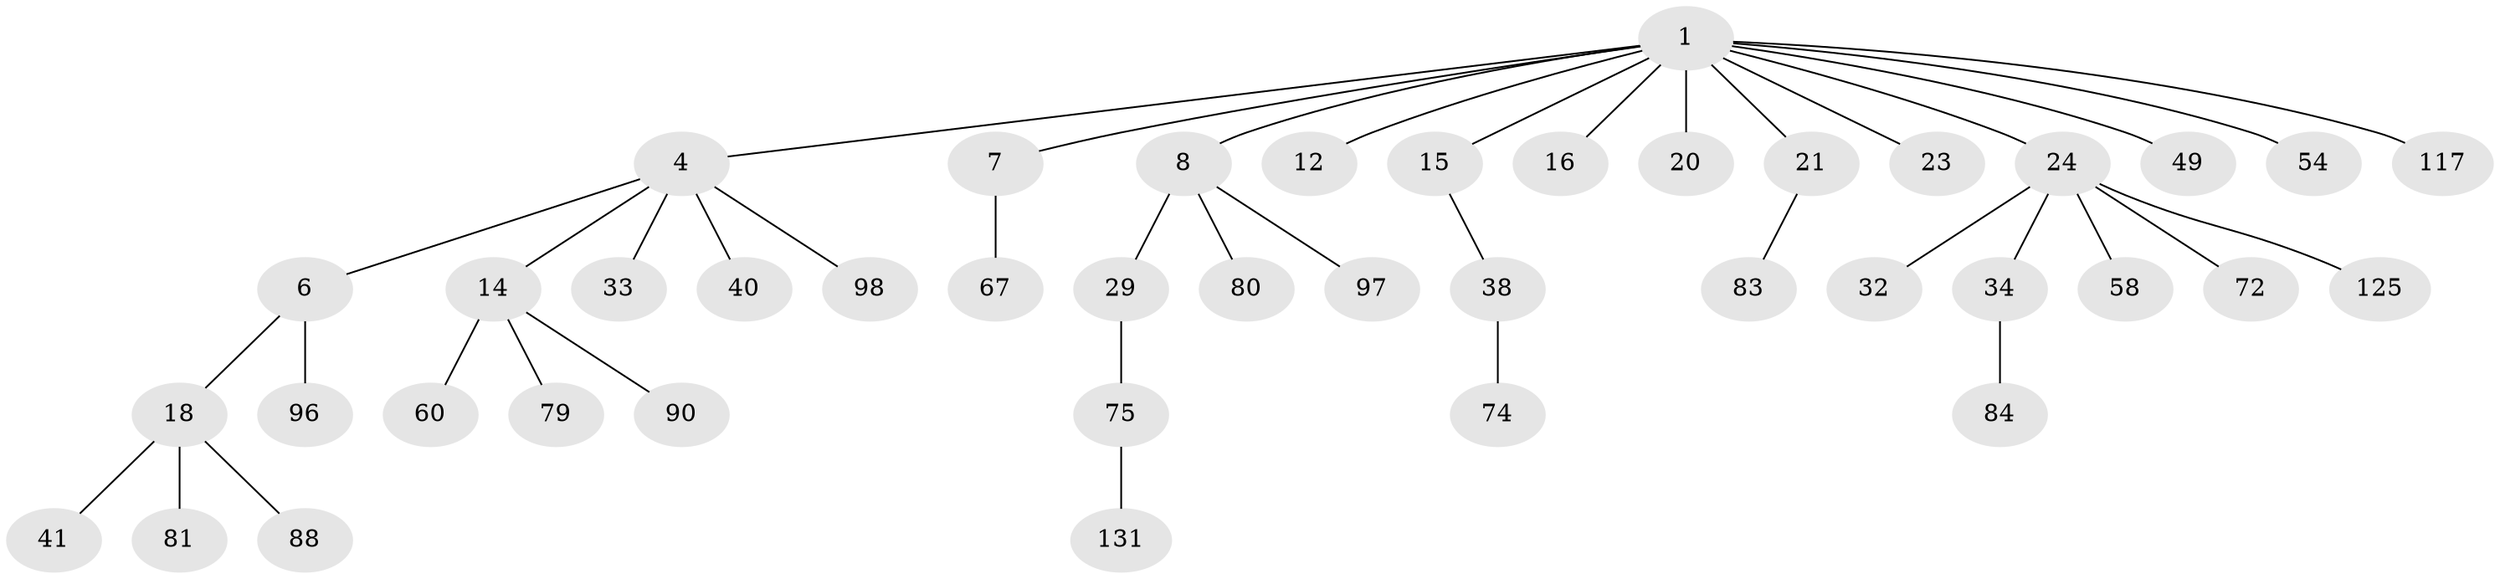 // original degree distribution, {5: 0.014285714285714285, 6: 0.03571428571428571, 2: 0.2642857142857143, 7: 0.014285714285714285, 3: 0.1357142857142857, 4: 0.04285714285714286, 1: 0.4928571428571429}
// Generated by graph-tools (version 1.1) at 2025/19/03/04/25 18:19:20]
// undirected, 42 vertices, 41 edges
graph export_dot {
graph [start="1"]
  node [color=gray90,style=filled];
  1 [super="+2+3"];
  4 [super="+5"];
  6;
  7 [super="+47"];
  8 [super="+9"];
  12 [super="+25+85+17+77+19"];
  14 [super="+31+73"];
  15 [super="+105+123+59+36"];
  16;
  18 [super="+26+22+109+48+39"];
  20 [super="+61"];
  21 [super="+50+44"];
  23 [super="+124+111+76"];
  24 [super="+27+63+87+37"];
  29 [super="+99+104"];
  32;
  33 [super="+130"];
  34 [super="+64"];
  38 [super="+51+55"];
  40;
  41 [super="+53"];
  49 [super="+129"];
  54 [super="+115"];
  58 [super="+91"];
  60 [super="+119+70+68"];
  67;
  72 [super="+122"];
  74 [super="+102"];
  75 [super="+93"];
  79;
  80 [super="+101"];
  81 [super="+89"];
  83;
  84;
  88;
  90;
  96;
  97 [super="+112+108"];
  98 [super="+118"];
  117;
  125;
  131;
  1 -- 15;
  1 -- 20;
  1 -- 117;
  1 -- 49;
  1 -- 4;
  1 -- 23;
  1 -- 12;
  1 -- 16;
  1 -- 21;
  1 -- 54;
  1 -- 7;
  1 -- 8;
  1 -- 24;
  4 -- 33;
  4 -- 98;
  4 -- 6;
  4 -- 40;
  4 -- 14;
  6 -- 18;
  6 -- 96;
  7 -- 67;
  8 -- 29;
  8 -- 97;
  8 -- 80;
  14 -- 90;
  14 -- 60;
  14 -- 79;
  15 -- 38;
  18 -- 41;
  18 -- 88;
  18 -- 81;
  21 -- 83;
  24 -- 32;
  24 -- 34;
  24 -- 58;
  24 -- 125;
  24 -- 72;
  29 -- 75;
  34 -- 84;
  38 -- 74;
  75 -- 131;
}
